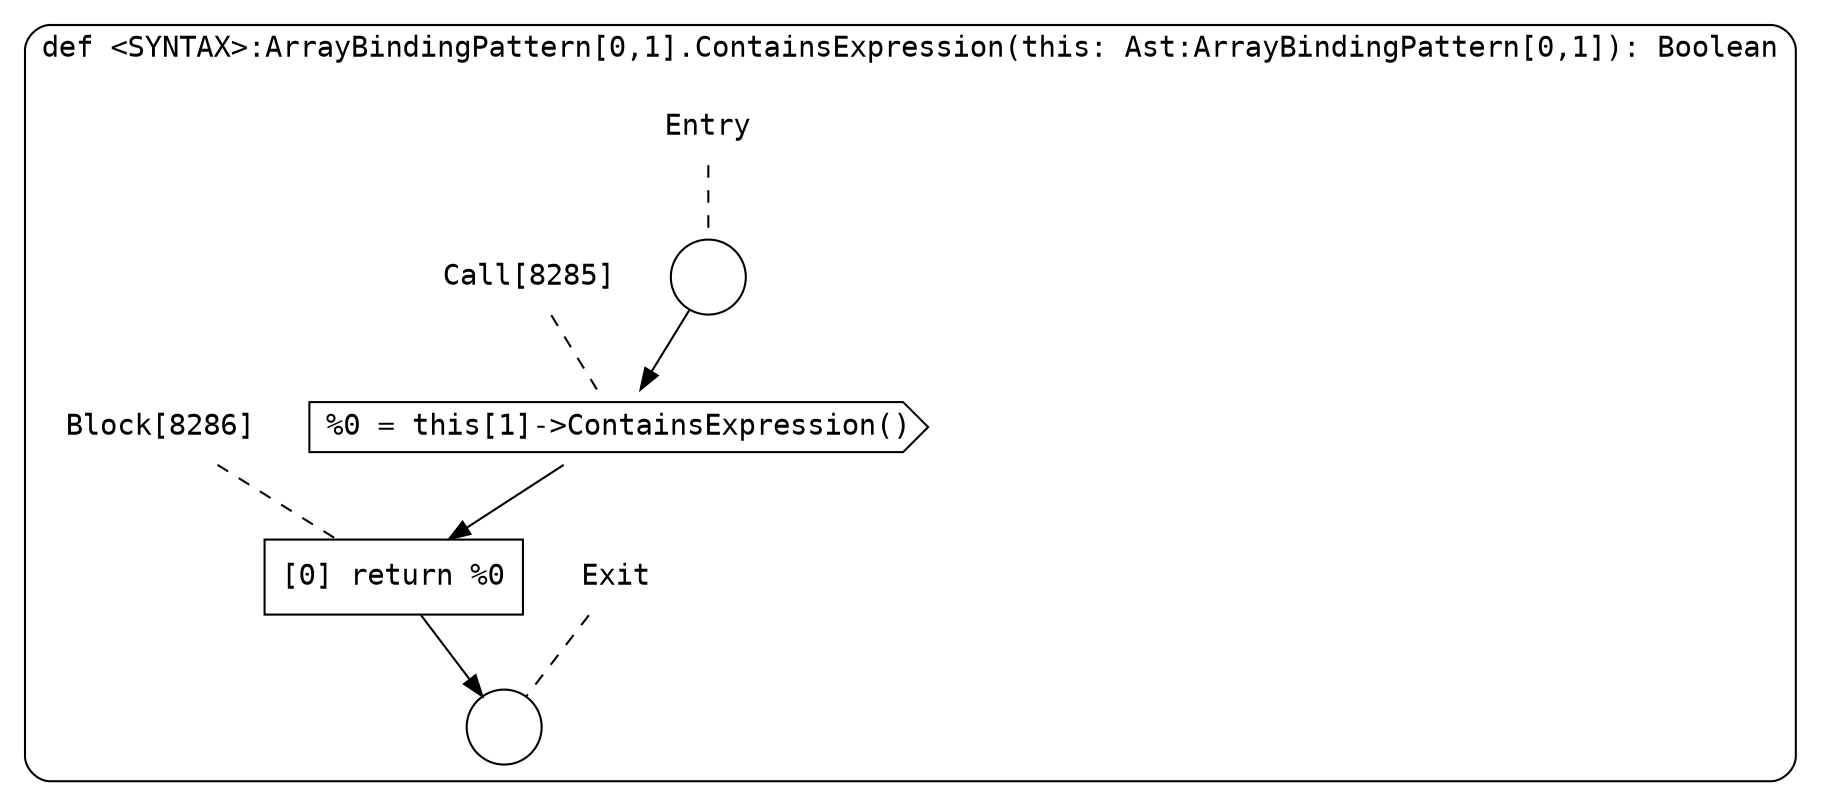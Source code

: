 digraph {
  graph [fontname = "Consolas"]
  node [fontname = "Consolas"]
  edge [fontname = "Consolas"]
  subgraph cluster1515 {
    label = "def <SYNTAX>:ArrayBindingPattern[0,1].ContainsExpression(this: Ast:ArrayBindingPattern[0,1]): Boolean"
    style = rounded
    cluster1515_entry_name [shape=none, label=<<font color="black">Entry</font>>]
    cluster1515_entry_name -> cluster1515_entry [arrowhead=none, color="black", style=dashed]
    cluster1515_entry [shape=circle label=" " color="black" fillcolor="white" style=filled]
    cluster1515_entry -> node8285 [color="black"]
    cluster1515_exit_name [shape=none, label=<<font color="black">Exit</font>>]
    cluster1515_exit_name -> cluster1515_exit [arrowhead=none, color="black", style=dashed]
    cluster1515_exit [shape=circle label=" " color="black" fillcolor="white" style=filled]
    node8285_name [shape=none, label=<<font color="black">Call[8285]</font>>]
    node8285_name -> node8285 [arrowhead=none, color="black", style=dashed]
    node8285 [shape=cds, label=<<font color="black">%0 = this[1]-&gt;ContainsExpression()</font>> color="black" fillcolor="white", style=filled]
    node8285 -> node8286 [color="black"]
    node8286_name [shape=none, label=<<font color="black">Block[8286]</font>>]
    node8286_name -> node8286 [arrowhead=none, color="black", style=dashed]
    node8286 [shape=box, label=<<font color="black">[0] return %0<BR ALIGN="LEFT"/></font>> color="black" fillcolor="white", style=filled]
    node8286 -> cluster1515_exit [color="black"]
  }
}